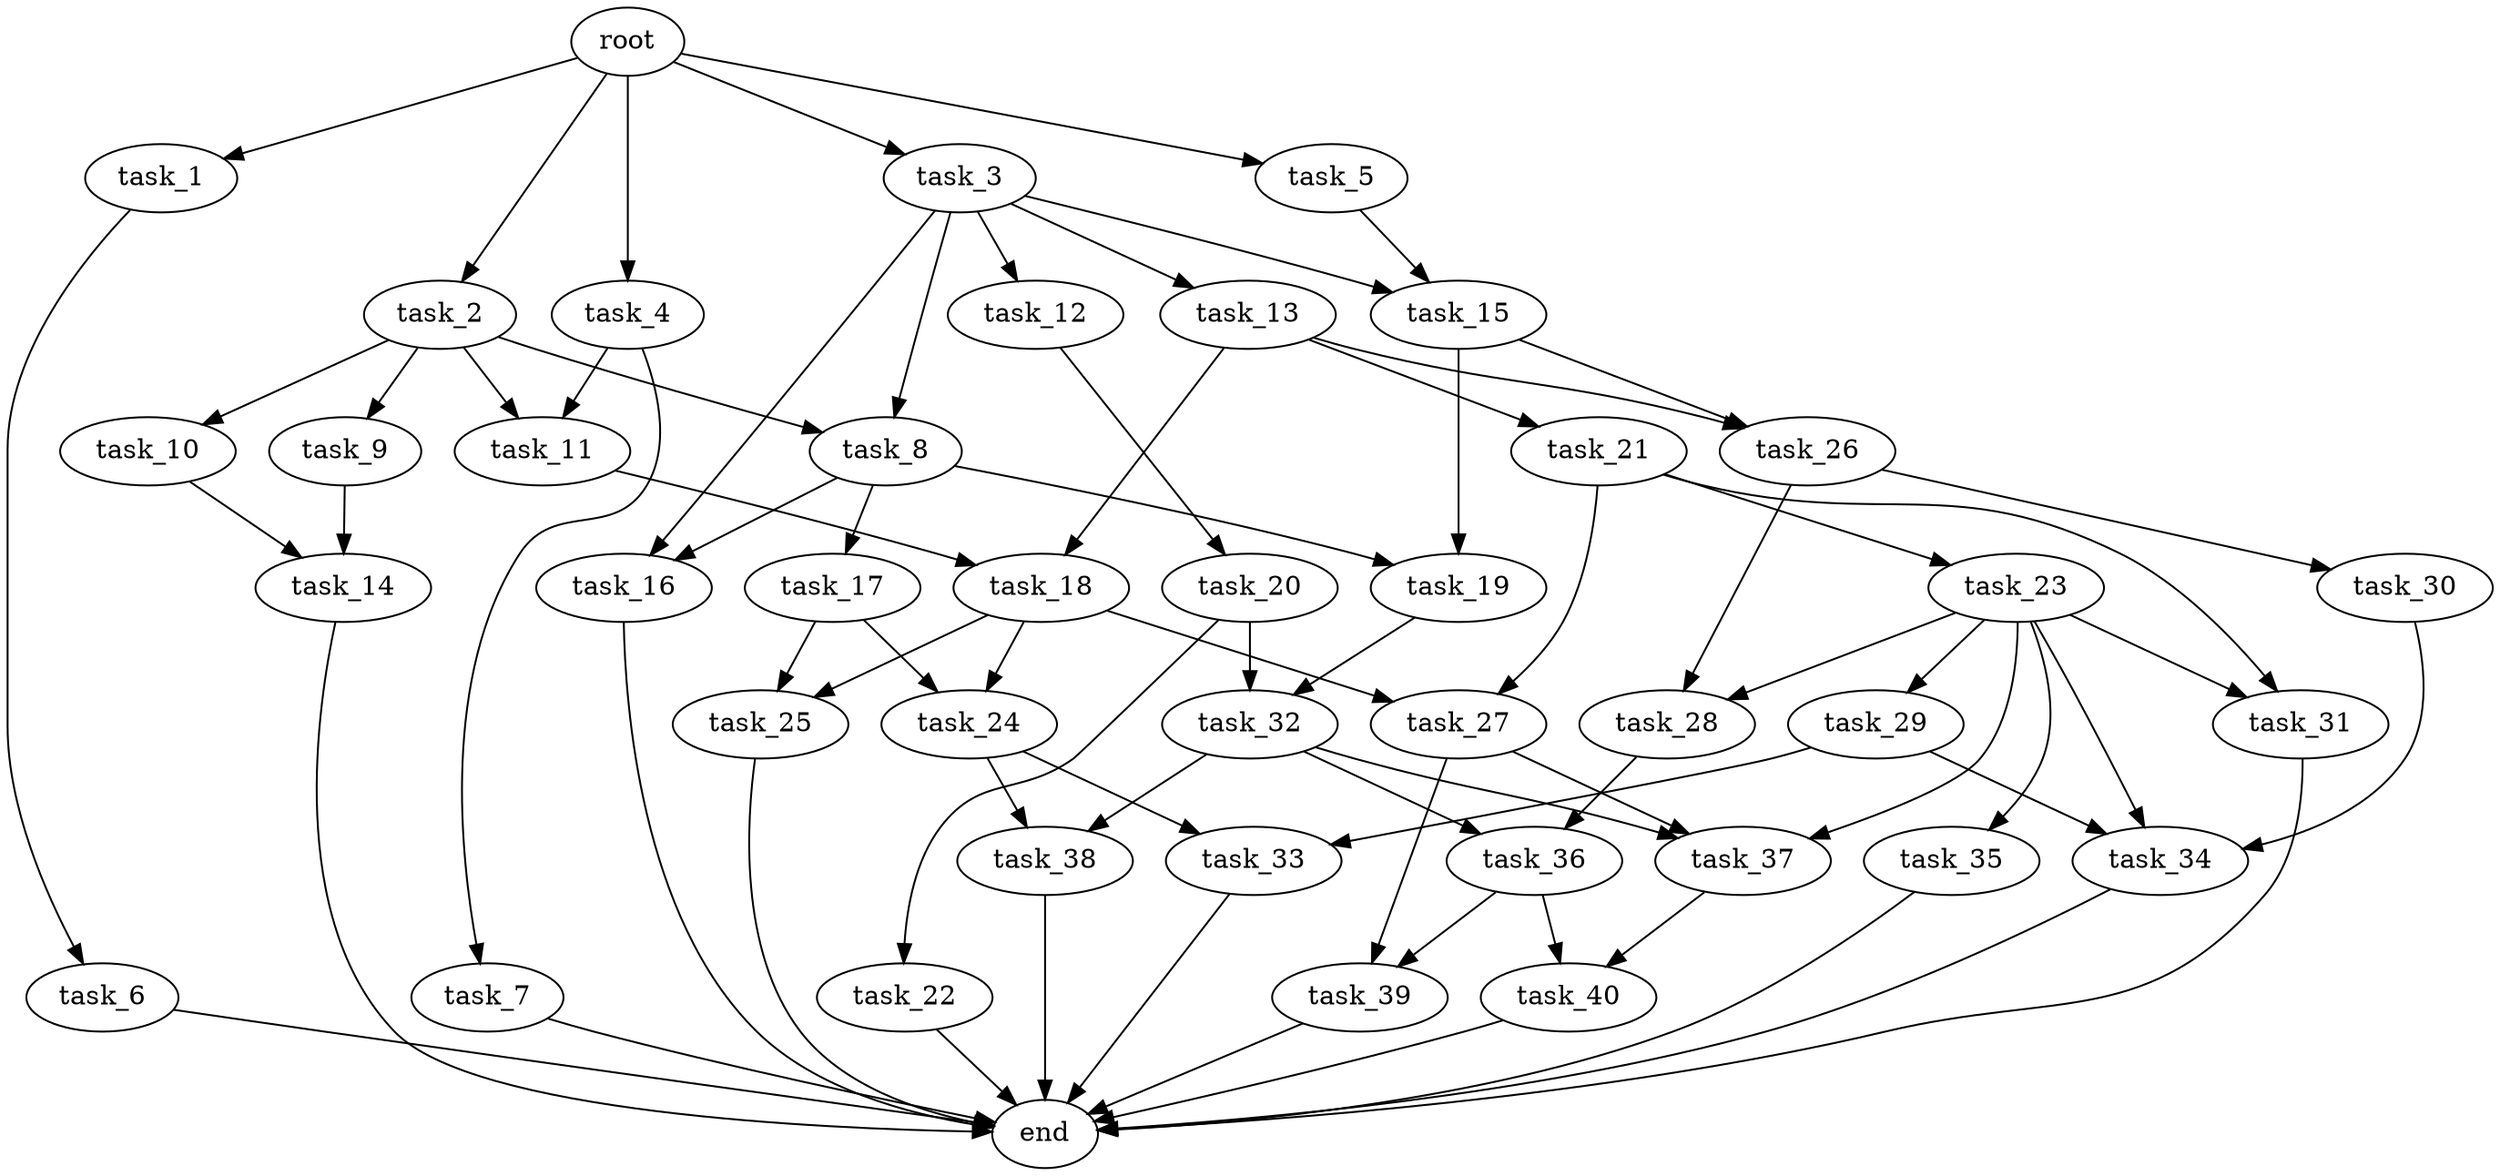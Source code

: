 digraph G {
  root [size="0.000000e+00"];
  task_1 [size="7.286813e+09"];
  task_2 [size="2.182395e+09"];
  task_3 [size="1.663075e+09"];
  task_4 [size="8.289166e+09"];
  task_5 [size="8.994809e+09"];
  task_6 [size="5.645097e+08"];
  task_7 [size="7.410482e+09"];
  task_8 [size="3.944470e+09"];
  task_9 [size="6.584462e+09"];
  task_10 [size="9.465102e+09"];
  task_11 [size="9.305252e+09"];
  task_12 [size="6.808266e+08"];
  task_13 [size="7.171594e+09"];
  task_14 [size="4.723542e+09"];
  task_15 [size="9.231434e+09"];
  task_16 [size="6.401285e+09"];
  task_17 [size="6.333440e+09"];
  task_18 [size="4.633681e+09"];
  task_19 [size="1.571372e+09"];
  task_20 [size="7.724237e+09"];
  task_21 [size="5.361181e+09"];
  task_22 [size="5.456232e+09"];
  task_23 [size="2.464561e+09"];
  task_24 [size="3.465704e+09"];
  task_25 [size="3.210529e+09"];
  task_26 [size="6.751393e+09"];
  task_27 [size="5.541884e+09"];
  task_28 [size="1.710521e+09"];
  task_29 [size="5.844975e+09"];
  task_30 [size="3.053433e+09"];
  task_31 [size="6.812997e+09"];
  task_32 [size="3.463407e+09"];
  task_33 [size="7.128314e+09"];
  task_34 [size="3.126966e+09"];
  task_35 [size="4.061396e+09"];
  task_36 [size="9.775006e+09"];
  task_37 [size="3.277590e+09"];
  task_38 [size="3.683066e+09"];
  task_39 [size="8.412499e+08"];
  task_40 [size="6.665346e+08"];
  end [size="0.000000e+00"];

  root -> task_1 [size="1.000000e-12"];
  root -> task_2 [size="1.000000e-12"];
  root -> task_3 [size="1.000000e-12"];
  root -> task_4 [size="1.000000e-12"];
  root -> task_5 [size="1.000000e-12"];
  task_1 -> task_6 [size="5.645097e+07"];
  task_2 -> task_8 [size="1.972235e+08"];
  task_2 -> task_9 [size="6.584462e+08"];
  task_2 -> task_10 [size="9.465102e+08"];
  task_2 -> task_11 [size="4.652626e+08"];
  task_3 -> task_8 [size="1.972235e+08"];
  task_3 -> task_12 [size="6.808266e+07"];
  task_3 -> task_13 [size="7.171594e+08"];
  task_3 -> task_15 [size="4.615717e+08"];
  task_3 -> task_16 [size="3.200642e+08"];
  task_4 -> task_7 [size="7.410482e+08"];
  task_4 -> task_11 [size="4.652626e+08"];
  task_5 -> task_15 [size="4.615717e+08"];
  task_6 -> end [size="1.000000e-12"];
  task_7 -> end [size="1.000000e-12"];
  task_8 -> task_16 [size="3.200642e+08"];
  task_8 -> task_17 [size="6.333440e+08"];
  task_8 -> task_19 [size="7.856862e+07"];
  task_9 -> task_14 [size="2.361771e+08"];
  task_10 -> task_14 [size="2.361771e+08"];
  task_11 -> task_18 [size="2.316841e+08"];
  task_12 -> task_20 [size="7.724237e+08"];
  task_13 -> task_18 [size="2.316841e+08"];
  task_13 -> task_21 [size="5.361181e+08"];
  task_13 -> task_26 [size="3.375696e+08"];
  task_14 -> end [size="1.000000e-12"];
  task_15 -> task_19 [size="7.856862e+07"];
  task_15 -> task_26 [size="3.375696e+08"];
  task_16 -> end [size="1.000000e-12"];
  task_17 -> task_24 [size="1.732852e+08"];
  task_17 -> task_25 [size="1.605265e+08"];
  task_18 -> task_24 [size="1.732852e+08"];
  task_18 -> task_25 [size="1.605265e+08"];
  task_18 -> task_27 [size="2.770942e+08"];
  task_19 -> task_32 [size="1.731704e+08"];
  task_20 -> task_22 [size="5.456232e+08"];
  task_20 -> task_32 [size="1.731704e+08"];
  task_21 -> task_23 [size="2.464561e+08"];
  task_21 -> task_27 [size="2.770942e+08"];
  task_21 -> task_31 [size="3.406499e+08"];
  task_22 -> end [size="1.000000e-12"];
  task_23 -> task_28 [size="8.552605e+07"];
  task_23 -> task_29 [size="5.844975e+08"];
  task_23 -> task_31 [size="3.406499e+08"];
  task_23 -> task_34 [size="1.042322e+08"];
  task_23 -> task_35 [size="4.061396e+08"];
  task_23 -> task_37 [size="1.092530e+08"];
  task_24 -> task_33 [size="3.564157e+08"];
  task_24 -> task_38 [size="1.841533e+08"];
  task_25 -> end [size="1.000000e-12"];
  task_26 -> task_28 [size="8.552605e+07"];
  task_26 -> task_30 [size="3.053433e+08"];
  task_27 -> task_37 [size="1.092530e+08"];
  task_27 -> task_39 [size="4.206250e+07"];
  task_28 -> task_36 [size="4.887503e+08"];
  task_29 -> task_33 [size="3.564157e+08"];
  task_29 -> task_34 [size="1.042322e+08"];
  task_30 -> task_34 [size="1.042322e+08"];
  task_31 -> end [size="1.000000e-12"];
  task_32 -> task_36 [size="4.887503e+08"];
  task_32 -> task_37 [size="1.092530e+08"];
  task_32 -> task_38 [size="1.841533e+08"];
  task_33 -> end [size="1.000000e-12"];
  task_34 -> end [size="1.000000e-12"];
  task_35 -> end [size="1.000000e-12"];
  task_36 -> task_39 [size="4.206250e+07"];
  task_36 -> task_40 [size="3.332673e+07"];
  task_37 -> task_40 [size="3.332673e+07"];
  task_38 -> end [size="1.000000e-12"];
  task_39 -> end [size="1.000000e-12"];
  task_40 -> end [size="1.000000e-12"];
}
